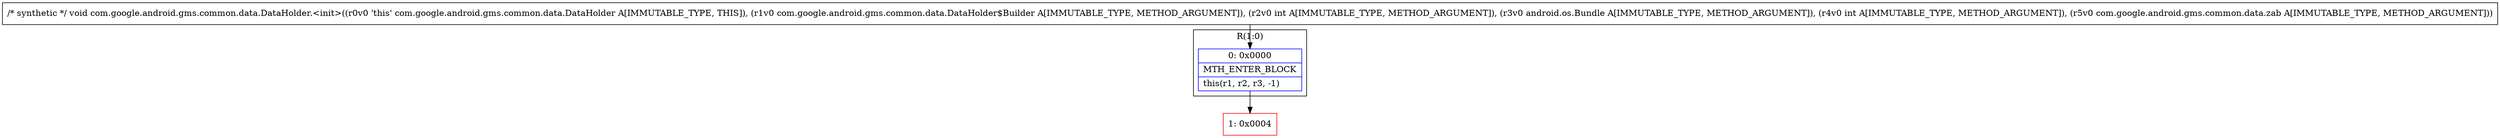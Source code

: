 digraph "CFG forcom.google.android.gms.common.data.DataHolder.\<init\>(Lcom\/google\/android\/gms\/common\/data\/DataHolder$Builder;ILandroid\/os\/Bundle;ILcom\/google\/android\/gms\/common\/data\/zab;)V" {
subgraph cluster_Region_829443186 {
label = "R(1:0)";
node [shape=record,color=blue];
Node_0 [shape=record,label="{0\:\ 0x0000|MTH_ENTER_BLOCK\l|this(r1, r2, r3, \-1)\l}"];
}
Node_1 [shape=record,color=red,label="{1\:\ 0x0004}"];
MethodNode[shape=record,label="{\/* synthetic *\/ void com.google.android.gms.common.data.DataHolder.\<init\>((r0v0 'this' com.google.android.gms.common.data.DataHolder A[IMMUTABLE_TYPE, THIS]), (r1v0 com.google.android.gms.common.data.DataHolder$Builder A[IMMUTABLE_TYPE, METHOD_ARGUMENT]), (r2v0 int A[IMMUTABLE_TYPE, METHOD_ARGUMENT]), (r3v0 android.os.Bundle A[IMMUTABLE_TYPE, METHOD_ARGUMENT]), (r4v0 int A[IMMUTABLE_TYPE, METHOD_ARGUMENT]), (r5v0 com.google.android.gms.common.data.zab A[IMMUTABLE_TYPE, METHOD_ARGUMENT])) }"];
MethodNode -> Node_0;
Node_0 -> Node_1;
}

